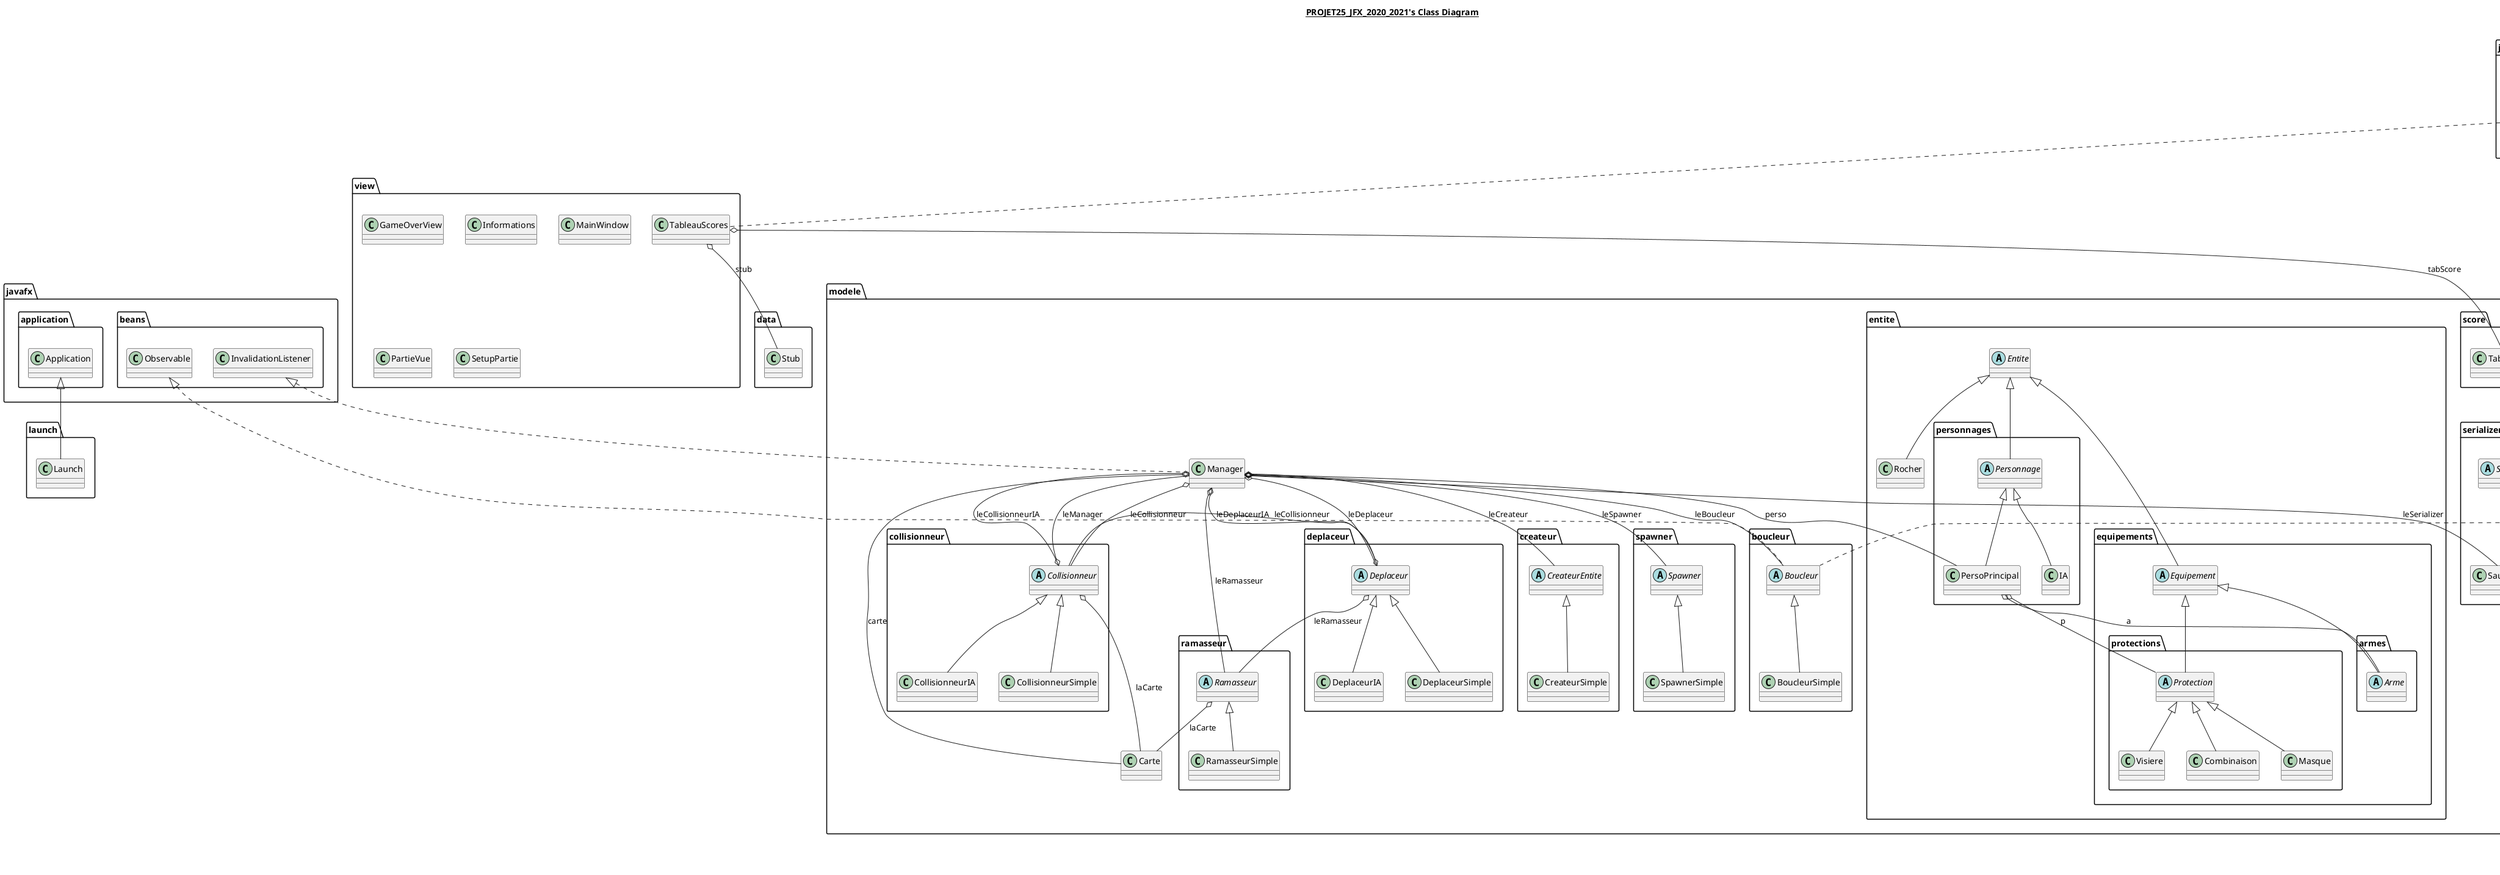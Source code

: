 @startuml

title __PROJET25_JFX_2020_2021's Class Diagram__\n

  namespace data {
    class data.Stub {
    }
  }
  

  namespace launch {
    class launch.Launch {
    }
  }
  

  namespace modele {
    class modele.Carte {
    }
  }
  

  namespace modele {
    class modele.Manager {
    }
  }
  

  namespace modele {
    namespace boucleur {
      abstract class modele.boucleur.Boucleur {
      }
    }
  }
  

  namespace modele {
    namespace boucleur {
      class modele.boucleur.BoucleurSimple {
      }
    }
  }
  

  namespace modele {
    namespace collisionneur {
      abstract class modele.collisionneur.Collisionneur {
      }
    }
  }
  

  namespace modele {
    namespace collisionneur {
      class modele.collisionneur.CollisionneurIA {
      }
    }
  }
  

  namespace modele {
    namespace collisionneur {
      class modele.collisionneur.CollisionneurSimple {
      }
    }
  }
  

  namespace modele {
    namespace createur {
      abstract class modele.createur.CreateurEntite {
      }
    }
  }
  

  namespace modele {
    namespace createur {
      class modele.createur.CreateurSimple {
      }
    }
  }
  

  namespace modele {
    namespace deplaceur {
      abstract class modele.deplaceur.Deplaceur {
      }
    }
  }
  

  namespace modele {
    namespace deplaceur {
      class modele.deplaceur.DeplaceurIA {
      }
    }
  }
  

  namespace modele {
    namespace deplaceur {
      class modele.deplaceur.DeplaceurSimple {
      }
    }
  }
  

  namespace modele {
    namespace entite {
      abstract class modele.entite.Entite {
      }
    }
  }
  

  namespace modele {
    namespace entite {
      class modele.entite.Rocher {
      }
    }
  }
  

  namespace modele {
    namespace entite {
      namespace equipements {
        abstract class modele.entite.equipements.Equipement {
        }
      }
    }
  }
  

  namespace modele {
    namespace entite {
      namespace equipements {
        namespace armes {
          abstract class modele.entite.equipements.armes.Arme {
          }
        }
      }
    }
  }
  

  namespace modele {
    namespace entite {
      namespace equipements {
        namespace protections {
          class modele.entite.equipements.protections.Combinaison {
          }
        }
      }
    }
  }
  

  namespace modele {
    namespace entite {
      namespace equipements {
        namespace protections {
          class modele.entite.equipements.protections.Masque {
          }
        }
      }
    }
  }
  

  namespace modele {
    namespace entite {
      namespace equipements {
        namespace protections {
          abstract class modele.entite.equipements.protections.Protection {
          }
        }
      }
    }
  }
  

  namespace modele {
    namespace entite {
      namespace equipements {
        namespace protections {
          class modele.entite.equipements.protections.Visiere {
          }
        }
      }
    }
  }
  

  namespace modele {
    namespace entite {
      namespace personnages {
        class modele.entite.personnages.IA {
        }
      }
    }
  }
  

  namespace modele {
    namespace entite {
      namespace personnages {
        class modele.entite.personnages.PersoPrincipal {
        }
      }
    }
  }
  

  namespace modele {
    namespace entite {
      namespace personnages {
        abstract class modele.entite.personnages.Personnage {
        }
      }
    }
  }
  

  namespace modele {
    namespace ramasseur {
      abstract class modele.ramasseur.Ramasseur {
      }
    }
  }
  

  namespace modele {
    namespace ramasseur {
      class modele.ramasseur.RamasseurSimple {
      }
    }
  }
  

  namespace modele {
    namespace score {
      class modele.score.Score {
      }
    }
  }
  

  namespace modele {
    namespace score {
      class modele.score.TableauScore {
      }
    }
  }
  

  namespace modele {
    namespace serializer {
      abstract class modele.serializer.Chargeur {
      }
    }
  }
  

  namespace modele {
    namespace serializer {
      class modele.serializer.ChargeurFile {
      }
    }
  }
  

  namespace modele {
    namespace serializer {
      abstract class modele.serializer.Sauvegarder {
      }
    }
  }
  

  namespace modele {
    namespace serializer {
      class modele.serializer.SauvegarderFile {
      }
    }
  }
  

  namespace modele {
    namespace spawner {
      abstract class modele.spawner.Spawner {
      }
    }
  }
  

  namespace modele {
    namespace spawner {
      class modele.spawner.SpawnerSimple {
      }
    }
  }
  

  namespace testConsole {
    class testConsole.Console {
    }
  }
  

  namespace view {
    class view.GameOverView {
    }
  }
  

  namespace view {
    class view.Informations {
    }
  }
  

  namespace view {
    class view.MainWindow {
    }
  }
  

  namespace view {
    class view.PartieVue {
    }
  }
  

  namespace view {
    class view.SetupPartie {
    }
  }
  

  namespace view {
    class view.TableauScores {
    }
  }
  

  launch.Launch -up-|> javafx.application.Application
  modele.Manager .up.|> javafx.beans.InvalidationListener
  modele.Manager o-- modele.Carte : carte
  modele.Manager o-- modele.boucleur.Boucleur : leBoucleur
  modele.Manager o-- modele.collisionneur.Collisionneur : leCollisionneur
  modele.Manager o-- modele.collisionneur.Collisionneur : leCollisionneurIA
  modele.Manager o-- modele.createur.CreateurEntite : leCreateur
  modele.Manager o-- modele.deplaceur.Deplaceur : leDeplaceur
  modele.Manager o-- modele.deplaceur.Deplaceur : leDeplaceurIA
  modele.Manager o-- modele.ramasseur.Ramasseur : leRamasseur
  modele.Manager o-- modele.serializer.SauvegarderFile : leSerializer
  modele.Manager o-- modele.spawner.Spawner : leSpawner
  modele.Manager o-- modele.entite.personnages.PersoPrincipal : perso
  modele.boucleur.Boucleur .up.|> java.lang.Runnable
  modele.boucleur.Boucleur .up.|> javafx.beans.Observable
  modele.boucleur.BoucleurSimple -up-|> modele.boucleur.Boucleur
  modele.collisionneur.Collisionneur o-- modele.Carte : laCarte
  modele.collisionneur.Collisionneur o-- modele.Manager : leManager
  modele.collisionneur.CollisionneurIA -up-|> modele.collisionneur.Collisionneur
  modele.collisionneur.CollisionneurSimple -up-|> modele.collisionneur.Collisionneur
  modele.createur.CreateurSimple -up-|> modele.createur.CreateurEntite
  modele.deplaceur.Deplaceur o-- modele.collisionneur.Collisionneur : leCollisionneur
  modele.deplaceur.Deplaceur o-- modele.ramasseur.Ramasseur : leRamasseur
  modele.deplaceur.DeplaceurIA -up-|> modele.deplaceur.Deplaceur
  modele.deplaceur.DeplaceurSimple -up-|> modele.deplaceur.Deplaceur
  modele.entite.Rocher -up-|> modele.entite.Entite
  modele.entite.equipements.Equipement -up-|> modele.entite.Entite
  modele.entite.equipements.armes.Arme -up-|> modele.entite.equipements.Equipement
  modele.entite.equipements.protections.Combinaison -up-|> modele.entite.equipements.protections.Protection
  modele.entite.equipements.protections.Masque -up-|> modele.entite.equipements.protections.Protection
  modele.entite.equipements.protections.Protection -up-|> modele.entite.equipements.Equipement
  modele.entite.equipements.protections.Visiere -up-|> modele.entite.equipements.protections.Protection
  modele.entite.personnages.IA -up-|> modele.entite.personnages.Personnage
  modele.entite.personnages.PersoPrincipal -up-|> modele.entite.personnages.Personnage
  modele.entite.personnages.PersoPrincipal o-- modele.entite.equipements.armes.Arme : a
  modele.entite.personnages.PersoPrincipal o-- modele.entite.equipements.protections.Protection : p
  modele.entite.personnages.Personnage -up-|> modele.entite.Entite
  modele.ramasseur.Ramasseur o-- modele.Carte : laCarte
  modele.ramasseur.RamasseurSimple -up-|> modele.ramasseur.Ramasseur
  modele.score.Score .up.|> java.io.Serializable
  modele.score.TableauScore .up.|> java.io.Serializable
  modele.serializer.ChargeurFile -up-|> modele.serializer.Chargeur
  modele.serializer.SauvegarderFile -up-|> modele.serializer.Sauvegarder
  modele.spawner.SpawnerSimple -up-|> modele.spawner.Spawner
  view.TableauScores .up.|> java.io.Serializable
  view.TableauScores o-- data.Stub : stub
  view.TableauScores o-- modele.score.TableauScore : tabScore


right footer


PlantUML diagram generated by SketchIt! (https://bitbucket.org/pmesmeur/sketch.it)
For more information about this tool, please contact philippe.mesmeur@gmail.com
endfooter

@enduml
